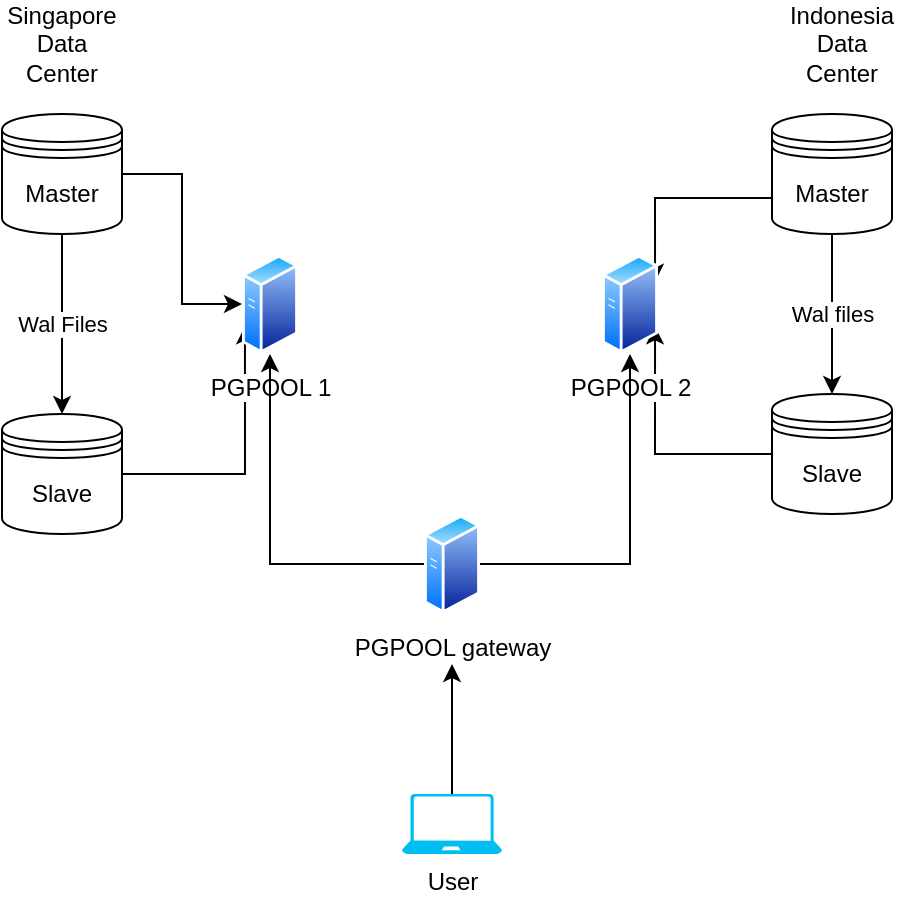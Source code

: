 <mxfile version="21.0.2" type="device"><diagram name="Page-1" id="HmMKDI5AHR3zt5Xb6-s2"><mxGraphModel dx="794" dy="430" grid="1" gridSize="10" guides="1" tooltips="1" connect="1" arrows="1" fold="1" page="1" pageScale="1" pageWidth="850" pageHeight="1100" math="0" shadow="0"><root><mxCell id="0"/><mxCell id="1" parent="0"/><mxCell id="5dVkRIp8Gqjvp6BediK--5" value="Wal Files" style="edgeStyle=orthogonalEdgeStyle;rounded=0;orthogonalLoop=1;jettySize=auto;html=1;exitX=0.5;exitY=1;exitDx=0;exitDy=0;entryX=0.5;entryY=0;entryDx=0;entryDy=0;" edge="1" parent="1" source="5dVkRIp8Gqjvp6BediK--1" target="5dVkRIp8Gqjvp6BediK--2"><mxGeometry relative="1" as="geometry"/></mxCell><mxCell id="5dVkRIp8Gqjvp6BediK--7" style="edgeStyle=orthogonalEdgeStyle;rounded=0;orthogonalLoop=1;jettySize=auto;html=1;exitX=1;exitY=0.5;exitDx=0;exitDy=0;entryX=0;entryY=0.5;entryDx=0;entryDy=0;" edge="1" parent="1" source="5dVkRIp8Gqjvp6BediK--1" target="5dVkRIp8Gqjvp6BediK--4"><mxGeometry relative="1" as="geometry"/></mxCell><mxCell id="5dVkRIp8Gqjvp6BediK--1" value="Master" style="shape=datastore;whiteSpace=wrap;html=1;" vertex="1" parent="1"><mxGeometry x="40" y="70" width="60" height="60" as="geometry"/></mxCell><mxCell id="5dVkRIp8Gqjvp6BediK--10" style="edgeStyle=orthogonalEdgeStyle;rounded=0;orthogonalLoop=1;jettySize=auto;html=1;exitX=1;exitY=0.5;exitDx=0;exitDy=0;entryX=0;entryY=0.75;entryDx=0;entryDy=0;" edge="1" parent="1" source="5dVkRIp8Gqjvp6BediK--2" target="5dVkRIp8Gqjvp6BediK--4"><mxGeometry relative="1" as="geometry"/></mxCell><mxCell id="5dVkRIp8Gqjvp6BediK--2" value="Slave" style="shape=datastore;whiteSpace=wrap;html=1;" vertex="1" parent="1"><mxGeometry x="40" y="220" width="60" height="60" as="geometry"/></mxCell><mxCell id="5dVkRIp8Gqjvp6BediK--4" value="PGPOOL 1" style="aspect=fixed;perimeter=ellipsePerimeter;html=1;align=center;shadow=0;dashed=0;spacingTop=3;image;image=img/lib/active_directory/generic_server.svg;" vertex="1" parent="1"><mxGeometry x="160" y="140" width="28.0" height="50" as="geometry"/></mxCell><mxCell id="5dVkRIp8Gqjvp6BediK--6" value="Singapore Data Center" style="text;html=1;strokeColor=none;fillColor=none;align=center;verticalAlign=middle;whiteSpace=wrap;rounded=0;" vertex="1" parent="1"><mxGeometry x="40" y="20" width="60" height="30" as="geometry"/></mxCell><mxCell id="5dVkRIp8Gqjvp6BediK--14" value="Wal files" style="edgeStyle=orthogonalEdgeStyle;rounded=0;orthogonalLoop=1;jettySize=auto;html=1;exitX=0.5;exitY=1;exitDx=0;exitDy=0;entryX=0.5;entryY=0;entryDx=0;entryDy=0;" edge="1" parent="1" source="5dVkRIp8Gqjvp6BediK--11" target="5dVkRIp8Gqjvp6BediK--12"><mxGeometry relative="1" as="geometry"/></mxCell><mxCell id="5dVkRIp8Gqjvp6BediK--15" style="edgeStyle=orthogonalEdgeStyle;rounded=0;orthogonalLoop=1;jettySize=auto;html=1;exitX=0;exitY=0.7;exitDx=0;exitDy=0;entryX=1;entryY=0.25;entryDx=0;entryDy=0;" edge="1" parent="1" source="5dVkRIp8Gqjvp6BediK--11" target="5dVkRIp8Gqjvp6BediK--13"><mxGeometry relative="1" as="geometry"/></mxCell><mxCell id="5dVkRIp8Gqjvp6BediK--11" value="Master" style="shape=datastore;whiteSpace=wrap;html=1;" vertex="1" parent="1"><mxGeometry x="425" y="70" width="60" height="60" as="geometry"/></mxCell><mxCell id="5dVkRIp8Gqjvp6BediK--16" style="edgeStyle=orthogonalEdgeStyle;rounded=0;orthogonalLoop=1;jettySize=auto;html=1;exitX=0;exitY=0.5;exitDx=0;exitDy=0;entryX=1;entryY=0.75;entryDx=0;entryDy=0;" edge="1" parent="1" source="5dVkRIp8Gqjvp6BediK--12" target="5dVkRIp8Gqjvp6BediK--13"><mxGeometry relative="1" as="geometry"/></mxCell><mxCell id="5dVkRIp8Gqjvp6BediK--12" value="Slave" style="shape=datastore;whiteSpace=wrap;html=1;" vertex="1" parent="1"><mxGeometry x="425" y="210" width="60" height="60" as="geometry"/></mxCell><mxCell id="5dVkRIp8Gqjvp6BediK--13" value="PGPOOL 2" style="aspect=fixed;perimeter=ellipsePerimeter;html=1;align=center;shadow=0;dashed=0;spacingTop=3;image;image=img/lib/active_directory/generic_server.svg;" vertex="1" parent="1"><mxGeometry x="340" y="140" width="28.0" height="50" as="geometry"/></mxCell><mxCell id="5dVkRIp8Gqjvp6BediK--17" value="Indonesia Data Center" style="text;html=1;strokeColor=none;fillColor=none;align=center;verticalAlign=middle;whiteSpace=wrap;rounded=0;" vertex="1" parent="1"><mxGeometry x="430" y="20" width="60" height="30" as="geometry"/></mxCell><mxCell id="5dVkRIp8Gqjvp6BediK--24" style="edgeStyle=orthogonalEdgeStyle;rounded=0;orthogonalLoop=1;jettySize=auto;html=1;exitX=0.5;exitY=0;exitDx=0;exitDy=0;exitPerimeter=0;" edge="1" parent="1" source="5dVkRIp8Gqjvp6BediK--18"><mxGeometry relative="1" as="geometry"><mxPoint x="265" y="345" as="targetPoint"/></mxGeometry></mxCell><mxCell id="5dVkRIp8Gqjvp6BediK--18" value="User" style="verticalLabelPosition=bottom;html=1;verticalAlign=top;align=center;strokeColor=none;fillColor=#00BEF2;shape=mxgraph.azure.laptop;pointerEvents=1;" vertex="1" parent="1"><mxGeometry x="240" y="410" width="50" height="30" as="geometry"/></mxCell><mxCell id="5dVkRIp8Gqjvp6BediK--21" style="edgeStyle=orthogonalEdgeStyle;rounded=0;orthogonalLoop=1;jettySize=auto;html=1;exitX=0;exitY=0.5;exitDx=0;exitDy=0;entryX=0.5;entryY=1;entryDx=0;entryDy=0;" edge="1" parent="1" source="5dVkRIp8Gqjvp6BediK--19" target="5dVkRIp8Gqjvp6BediK--4"><mxGeometry relative="1" as="geometry"/></mxCell><mxCell id="5dVkRIp8Gqjvp6BediK--22" style="edgeStyle=orthogonalEdgeStyle;rounded=0;orthogonalLoop=1;jettySize=auto;html=1;exitX=1;exitY=0.5;exitDx=0;exitDy=0;entryX=0.5;entryY=1;entryDx=0;entryDy=0;" edge="1" parent="1" source="5dVkRIp8Gqjvp6BediK--19" target="5dVkRIp8Gqjvp6BediK--13"><mxGeometry relative="1" as="geometry"/></mxCell><mxCell id="5dVkRIp8Gqjvp6BediK--19" value="PGPOOL gateway" style="aspect=fixed;perimeter=ellipsePerimeter;html=1;align=center;shadow=0;dashed=0;spacingTop=3;image;image=img/lib/active_directory/generic_server.svg;" vertex="1" parent="1"><mxGeometry x="251" y="270" width="28.0" height="50" as="geometry"/></mxCell></root></mxGraphModel></diagram></mxfile>